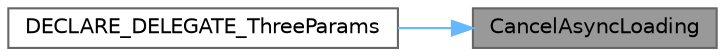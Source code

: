 digraph "CancelAsyncLoading"
{
 // INTERACTIVE_SVG=YES
 // LATEX_PDF_SIZE
  bgcolor="transparent";
  edge [fontname=Helvetica,fontsize=10,labelfontname=Helvetica,labelfontsize=10];
  node [fontname=Helvetica,fontsize=10,shape=box,height=0.2,width=0.4];
  rankdir="RL";
  Node1 [id="Node000001",label="CancelAsyncLoading",height=0.2,width=0.4,color="gray40", fillcolor="grey60", style="filled", fontcolor="black",tooltip="Cancels all async package loading requests."];
  Node1 -> Node2 [id="edge1_Node000001_Node000002",dir="back",color="steelblue1",style="solid",tooltip=" "];
  Node2 [id="Node000002",label="DECLARE_DELEGATE_ThreeParams",height=0.2,width=0.4,color="grey40", fillcolor="white", style="filled",URL="$d9/dc8/GameplayStatics_8h.html#a981ce7856df594e2719105b6c44e8eb4",tooltip="Delegate called from AsyncLoadGameFromSlot."];
}
